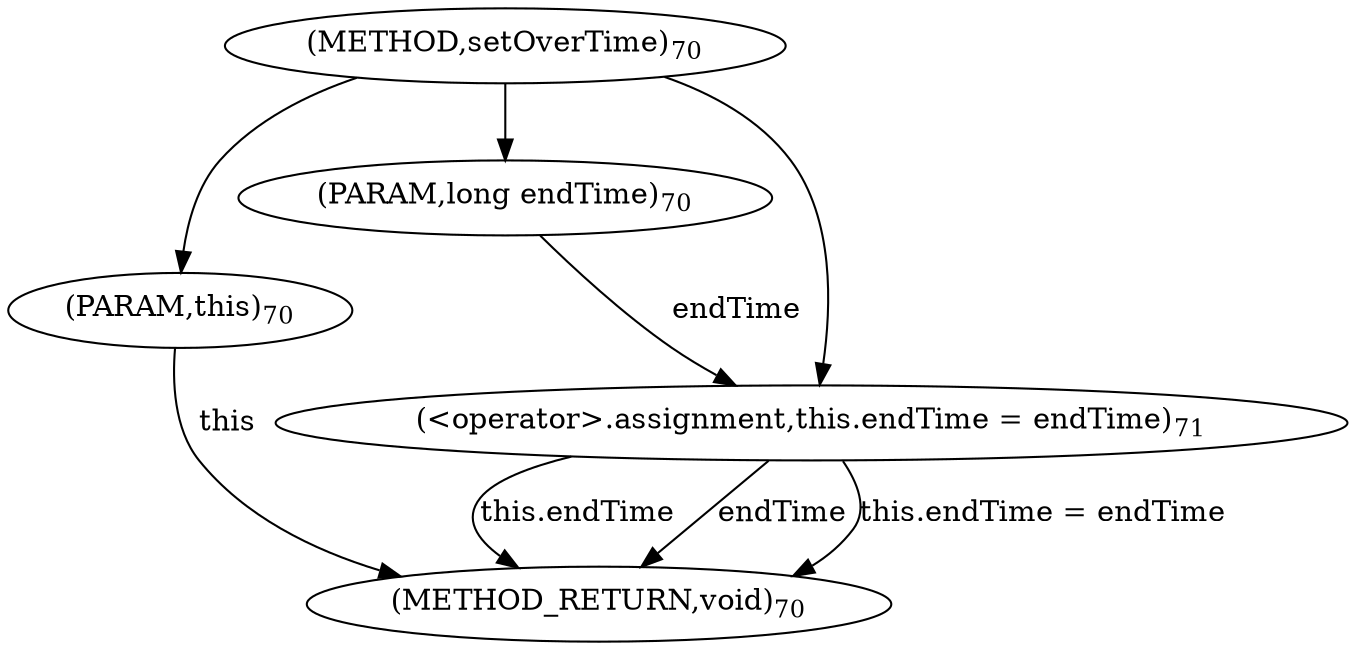 digraph "setOverTime" {  
"206" [label = <(METHOD,setOverTime)<SUB>70</SUB>> ]
"215" [label = <(METHOD_RETURN,void)<SUB>70</SUB>> ]
"6" [label = <(PARAM,this)<SUB>70</SUB>> ]
"207" [label = <(PARAM,long endTime)<SUB>70</SUB>> ]
"209" [label = <(&lt;operator&gt;.assignment,this.endTime = endTime)<SUB>71</SUB>> ]
"209" [label = <(&lt;operator&gt;.assignment,this.endTime = endTime)<SUB>71</SUB>> ]
"209" [label = <(&lt;operator&gt;.assignment,this.endTime = endTime)<SUB>71</SUB>> ]
  "6" -> "215"  [ label = "this"] 
  "209" -> "215"  [ label = "this.endTime"] 
  "209" -> "215"  [ label = "endTime"] 
  "209" -> "215"  [ label = "this.endTime = endTime"] 
  "206" -> "6" 
  "206" -> "207" 
  "207" -> "209"  [ label = "endTime"] 
  "206" -> "209" 
}
